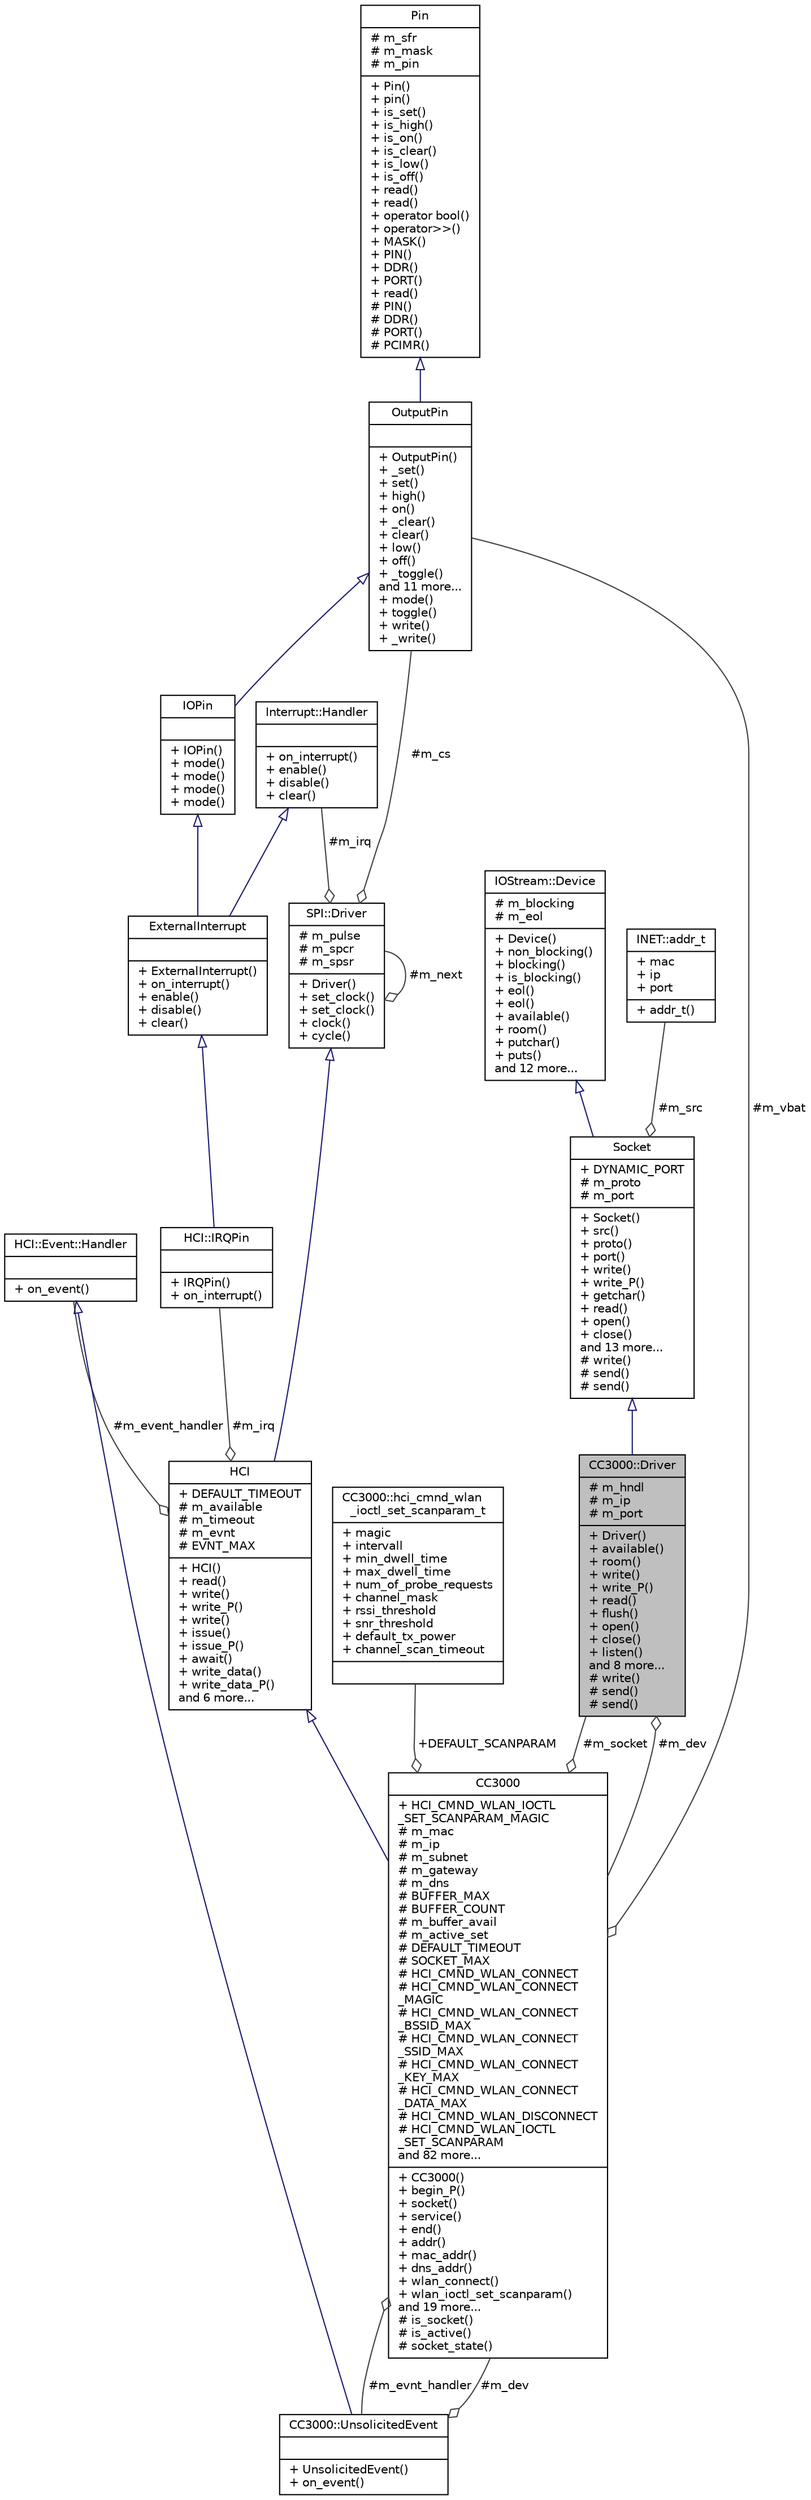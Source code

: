 digraph "CC3000::Driver"
{
  edge [fontname="Helvetica",fontsize="10",labelfontname="Helvetica",labelfontsize="10"];
  node [fontname="Helvetica",fontsize="10",shape=record];
  Node1 [label="{CC3000::Driver\n|# m_hndl\l# m_ip\l# m_port\l|+ Driver()\l+ available()\l+ room()\l+ write()\l+ write_P()\l+ read()\l+ flush()\l+ open()\l+ close()\l+ listen()\land 8 more...\l# write()\l# send()\l# send()\l}",height=0.2,width=0.4,color="black", fillcolor="grey75", style="filled", fontcolor="black"];
  Node2 -> Node1 [dir="back",color="midnightblue",fontsize="10",style="solid",arrowtail="onormal",fontname="Helvetica"];
  Node2 [label="{Socket\n|+ DYNAMIC_PORT\l# m_proto\l# m_port\l|+ Socket()\l+ src()\l+ proto()\l+ port()\l+ write()\l+ write_P()\l+ getchar()\l+ read()\l+ open()\l+ close()\land 13 more...\l# write()\l# send()\l# send()\l}",height=0.2,width=0.4,color="black", fillcolor="white", style="filled",URL="$d4/d33/classSocket.html"];
  Node3 -> Node2 [dir="back",color="midnightblue",fontsize="10",style="solid",arrowtail="onormal",fontname="Helvetica"];
  Node3 [label="{IOStream::Device\n|# m_blocking\l# m_eol\l|+ Device()\l+ non_blocking()\l+ blocking()\l+ is_blocking()\l+ eol()\l+ eol()\l+ available()\l+ room()\l+ putchar()\l+ puts()\land 12 more...\l}",height=0.2,width=0.4,color="black", fillcolor="white", style="filled",URL="$d5/d57/classIOStream_1_1Device.html"];
  Node4 -> Node2 [color="grey25",fontsize="10",style="solid",label=" #m_src" ,arrowhead="odiamond",fontname="Helvetica"];
  Node4 [label="{INET::addr_t\n|+ mac\l+ ip\l+ port\l|+ addr_t()\l}",height=0.2,width=0.4,color="black", fillcolor="white", style="filled",URL="$d8/d09/structINET_1_1addr__t.html"];
  Node5 -> Node1 [color="grey25",fontsize="10",style="solid",label=" #m_dev" ,arrowhead="odiamond",fontname="Helvetica"];
  Node5 [label="{CC3000\n|+ HCI_CMND_WLAN_IOCTL\l_SET_SCANPARAM_MAGIC\l# m_mac\l# m_ip\l# m_subnet\l# m_gateway\l# m_dns\l# BUFFER_MAX\l# BUFFER_COUNT\l# m_buffer_avail\l# m_active_set\l# DEFAULT_TIMEOUT\l# SOCKET_MAX\l# HCI_CMND_WLAN_CONNECT\l# HCI_CMND_WLAN_CONNECT\l_MAGIC\l# HCI_CMND_WLAN_CONNECT\l_BSSID_MAX\l# HCI_CMND_WLAN_CONNECT\l_SSID_MAX\l# HCI_CMND_WLAN_CONNECT\l_KEY_MAX\l# HCI_CMND_WLAN_CONNECT\l_DATA_MAX\l# HCI_CMND_WLAN_DISCONNECT\l# HCI_CMND_WLAN_IOCTL\l_SET_SCANPARAM\land 82 more...\l|+ CC3000()\l+ begin_P()\l+ socket()\l+ service()\l+ end()\l+ addr()\l+ mac_addr()\l+ dns_addr()\l+ wlan_connect()\l+ wlan_ioctl_set_scanparam()\land 19 more...\l# is_socket()\l# is_active()\l# socket_state()\l}",height=0.2,width=0.4,color="black", fillcolor="white", style="filled",URL="$dd/d6c/classCC3000.html"];
  Node6 -> Node5 [dir="back",color="midnightblue",fontsize="10",style="solid",arrowtail="onormal",fontname="Helvetica"];
  Node6 [label="{HCI\n|+ DEFAULT_TIMEOUT\l# m_available\l# m_timeout\l# m_evnt\l# EVNT_MAX\l|+ HCI()\l+ read()\l+ write()\l+ write_P()\l+ write()\l+ issue()\l+ issue_P()\l+ await()\l+ write_data()\l+ write_data_P()\land 6 more...\l}",height=0.2,width=0.4,color="black", fillcolor="white", style="filled",URL="$d6/d93/classHCI.html"];
  Node7 -> Node6 [dir="back",color="midnightblue",fontsize="10",style="solid",arrowtail="onormal",fontname="Helvetica"];
  Node7 [label="{SPI::Driver\n|# m_pulse\l# m_spcr\l# m_spsr\l|+ Driver()\l+ set_clock()\l+ set_clock()\l+ clock()\l+ cycle()\l}",height=0.2,width=0.4,color="black", fillcolor="white", style="filled",URL="$dc/dd2/classSPI_1_1Driver.html"];
  Node8 -> Node7 [color="grey25",fontsize="10",style="solid",label=" #m_cs" ,arrowhead="odiamond",fontname="Helvetica"];
  Node8 [label="{OutputPin\n||+ OutputPin()\l+ _set()\l+ set()\l+ high()\l+ on()\l+ _clear()\l+ clear()\l+ low()\l+ off()\l+ _toggle()\land 11 more...\l+ mode()\l+ toggle()\l+ write()\l+ _write()\l}",height=0.2,width=0.4,color="black", fillcolor="white", style="filled",URL="$d2/d86/classOutputPin.html"];
  Node9 -> Node8 [dir="back",color="midnightblue",fontsize="10",style="solid",arrowtail="onormal",fontname="Helvetica"];
  Node9 [label="{Pin\n|# m_sfr\l# m_mask\l# m_pin\l|+ Pin()\l+ pin()\l+ is_set()\l+ is_high()\l+ is_on()\l+ is_clear()\l+ is_low()\l+ is_off()\l+ read()\l+ read()\l+ operator bool()\l+ operator\>\>()\l+ MASK()\l+ PIN()\l+ DDR()\l+ PORT()\l+ read()\l# PIN()\l# DDR()\l# PORT()\l# PCIMR()\l}",height=0.2,width=0.4,color="black", fillcolor="white", style="filled",URL="$da/da0/classPin.html"];
  Node7 -> Node7 [color="grey25",fontsize="10",style="solid",label=" #m_next" ,arrowhead="odiamond",fontname="Helvetica"];
  Node10 -> Node7 [color="grey25",fontsize="10",style="solid",label=" #m_irq" ,arrowhead="odiamond",fontname="Helvetica"];
  Node10 [label="{Interrupt::Handler\n||+ on_interrupt()\l+ enable()\l+ disable()\l+ clear()\l}",height=0.2,width=0.4,color="black", fillcolor="white", style="filled",URL="$d9/df8/classInterrupt_1_1Handler.html"];
  Node11 -> Node6 [color="grey25",fontsize="10",style="solid",label=" #m_irq" ,arrowhead="odiamond",fontname="Helvetica"];
  Node11 [label="{HCI::IRQPin\n||+ IRQPin()\l+ on_interrupt()\l}",height=0.2,width=0.4,color="black", fillcolor="white", style="filled",URL="$d3/def/classHCI_1_1IRQPin.html"];
  Node12 -> Node11 [dir="back",color="midnightblue",fontsize="10",style="solid",arrowtail="onormal",fontname="Helvetica"];
  Node12 [label="{ExternalInterrupt\n||+ ExternalInterrupt()\l+ on_interrupt()\l+ enable()\l+ disable()\l+ clear()\l}",height=0.2,width=0.4,color="black", fillcolor="white", style="filled",URL="$d5/db6/classExternalInterrupt.html"];
  Node13 -> Node12 [dir="back",color="midnightblue",fontsize="10",style="solid",arrowtail="onormal",fontname="Helvetica"];
  Node13 [label="{IOPin\n||+ IOPin()\l+ mode()\l+ mode()\l+ mode()\l+ mode()\l}",height=0.2,width=0.4,color="black", fillcolor="white", style="filled",URL="$dd/d21/classIOPin.html"];
  Node8 -> Node13 [dir="back",color="midnightblue",fontsize="10",style="solid",arrowtail="onormal",fontname="Helvetica"];
  Node10 -> Node12 [dir="back",color="midnightblue",fontsize="10",style="solid",arrowtail="onormal",fontname="Helvetica"];
  Node14 -> Node6 [color="grey25",fontsize="10",style="solid",label=" #m_event_handler" ,arrowhead="odiamond",fontname="Helvetica"];
  Node14 [label="{HCI::Event::Handler\n||+ on_event()\l}",height=0.2,width=0.4,color="black", fillcolor="white", style="filled",URL="$dd/de2/classHCI_1_1Event_1_1Handler.html"];
  Node1 -> Node5 [color="grey25",fontsize="10",style="solid",label=" #m_socket" ,arrowhead="odiamond",fontname="Helvetica"];
  Node15 -> Node5 [color="grey25",fontsize="10",style="solid",label=" #m_evnt_handler" ,arrowhead="odiamond",fontname="Helvetica"];
  Node15 [label="{CC3000::UnsolicitedEvent\n||+ UnsolicitedEvent()\l+ on_event()\l}",height=0.2,width=0.4,color="black", fillcolor="white", style="filled",URL="$d9/d23/classCC3000_1_1UnsolicitedEvent.html"];
  Node14 -> Node15 [dir="back",color="midnightblue",fontsize="10",style="solid",arrowtail="onormal",fontname="Helvetica"];
  Node5 -> Node15 [color="grey25",fontsize="10",style="solid",label=" #m_dev" ,arrowhead="odiamond",fontname="Helvetica"];
  Node16 -> Node5 [color="grey25",fontsize="10",style="solid",label=" +DEFAULT_SCANPARAM" ,arrowhead="odiamond",fontname="Helvetica"];
  Node16 [label="{CC3000::hci_cmnd_wlan\l_ioctl_set_scanparam_t\n|+ magic\l+ intervall\l+ min_dwell_time\l+ max_dwell_time\l+ num_of_probe_requests\l+ channel_mask\l+ rssi_threshold\l+ snr_threshold\l+ default_tx_power\l+ channel_scan_timeout\l|}",height=0.2,width=0.4,color="black", fillcolor="white", style="filled",URL="$d6/d0d/structCC3000_1_1hci__cmnd__wlan__ioctl__set__scanparam__t.html"];
  Node8 -> Node5 [color="grey25",fontsize="10",style="solid",label=" #m_vbat" ,arrowhead="odiamond",fontname="Helvetica"];
}
